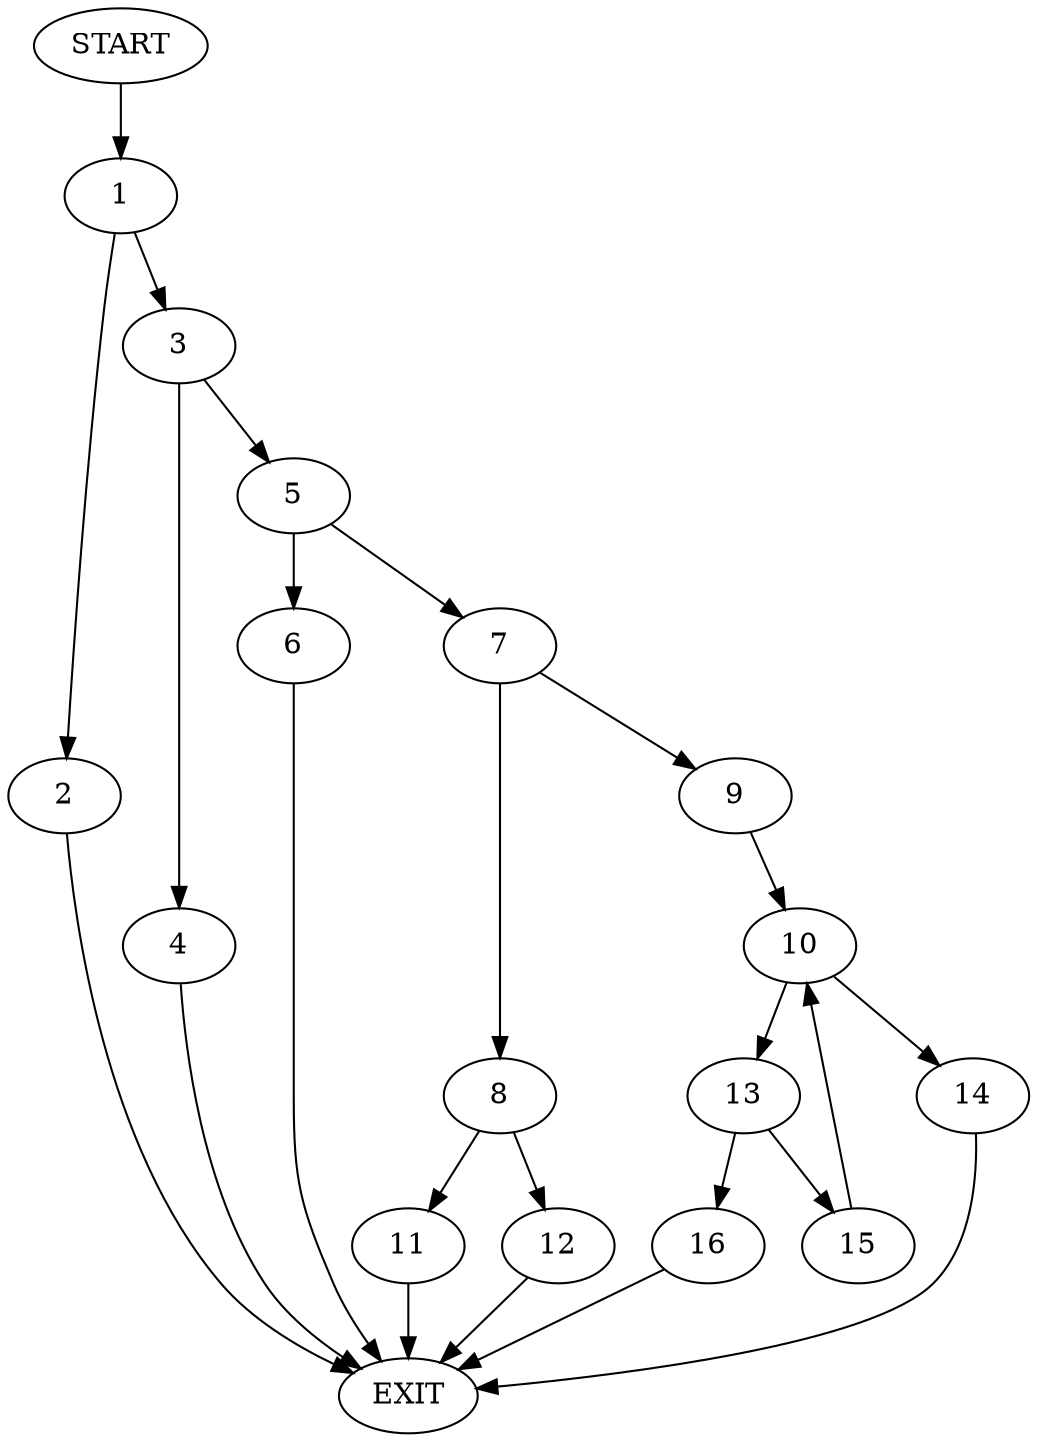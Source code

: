 digraph {
0 [label="START"]
17 [label="EXIT"]
0 -> 1
1 -> 2
1 -> 3
2 -> 17
3 -> 4
3 -> 5
4 -> 17
5 -> 6
5 -> 7
6 -> 17
7 -> 8
7 -> 9
9 -> 10
8 -> 11
8 -> 12
12 -> 17
11 -> 17
10 -> 13
10 -> 14
13 -> 15
13 -> 16
14 -> 17
15 -> 10
16 -> 17
}
